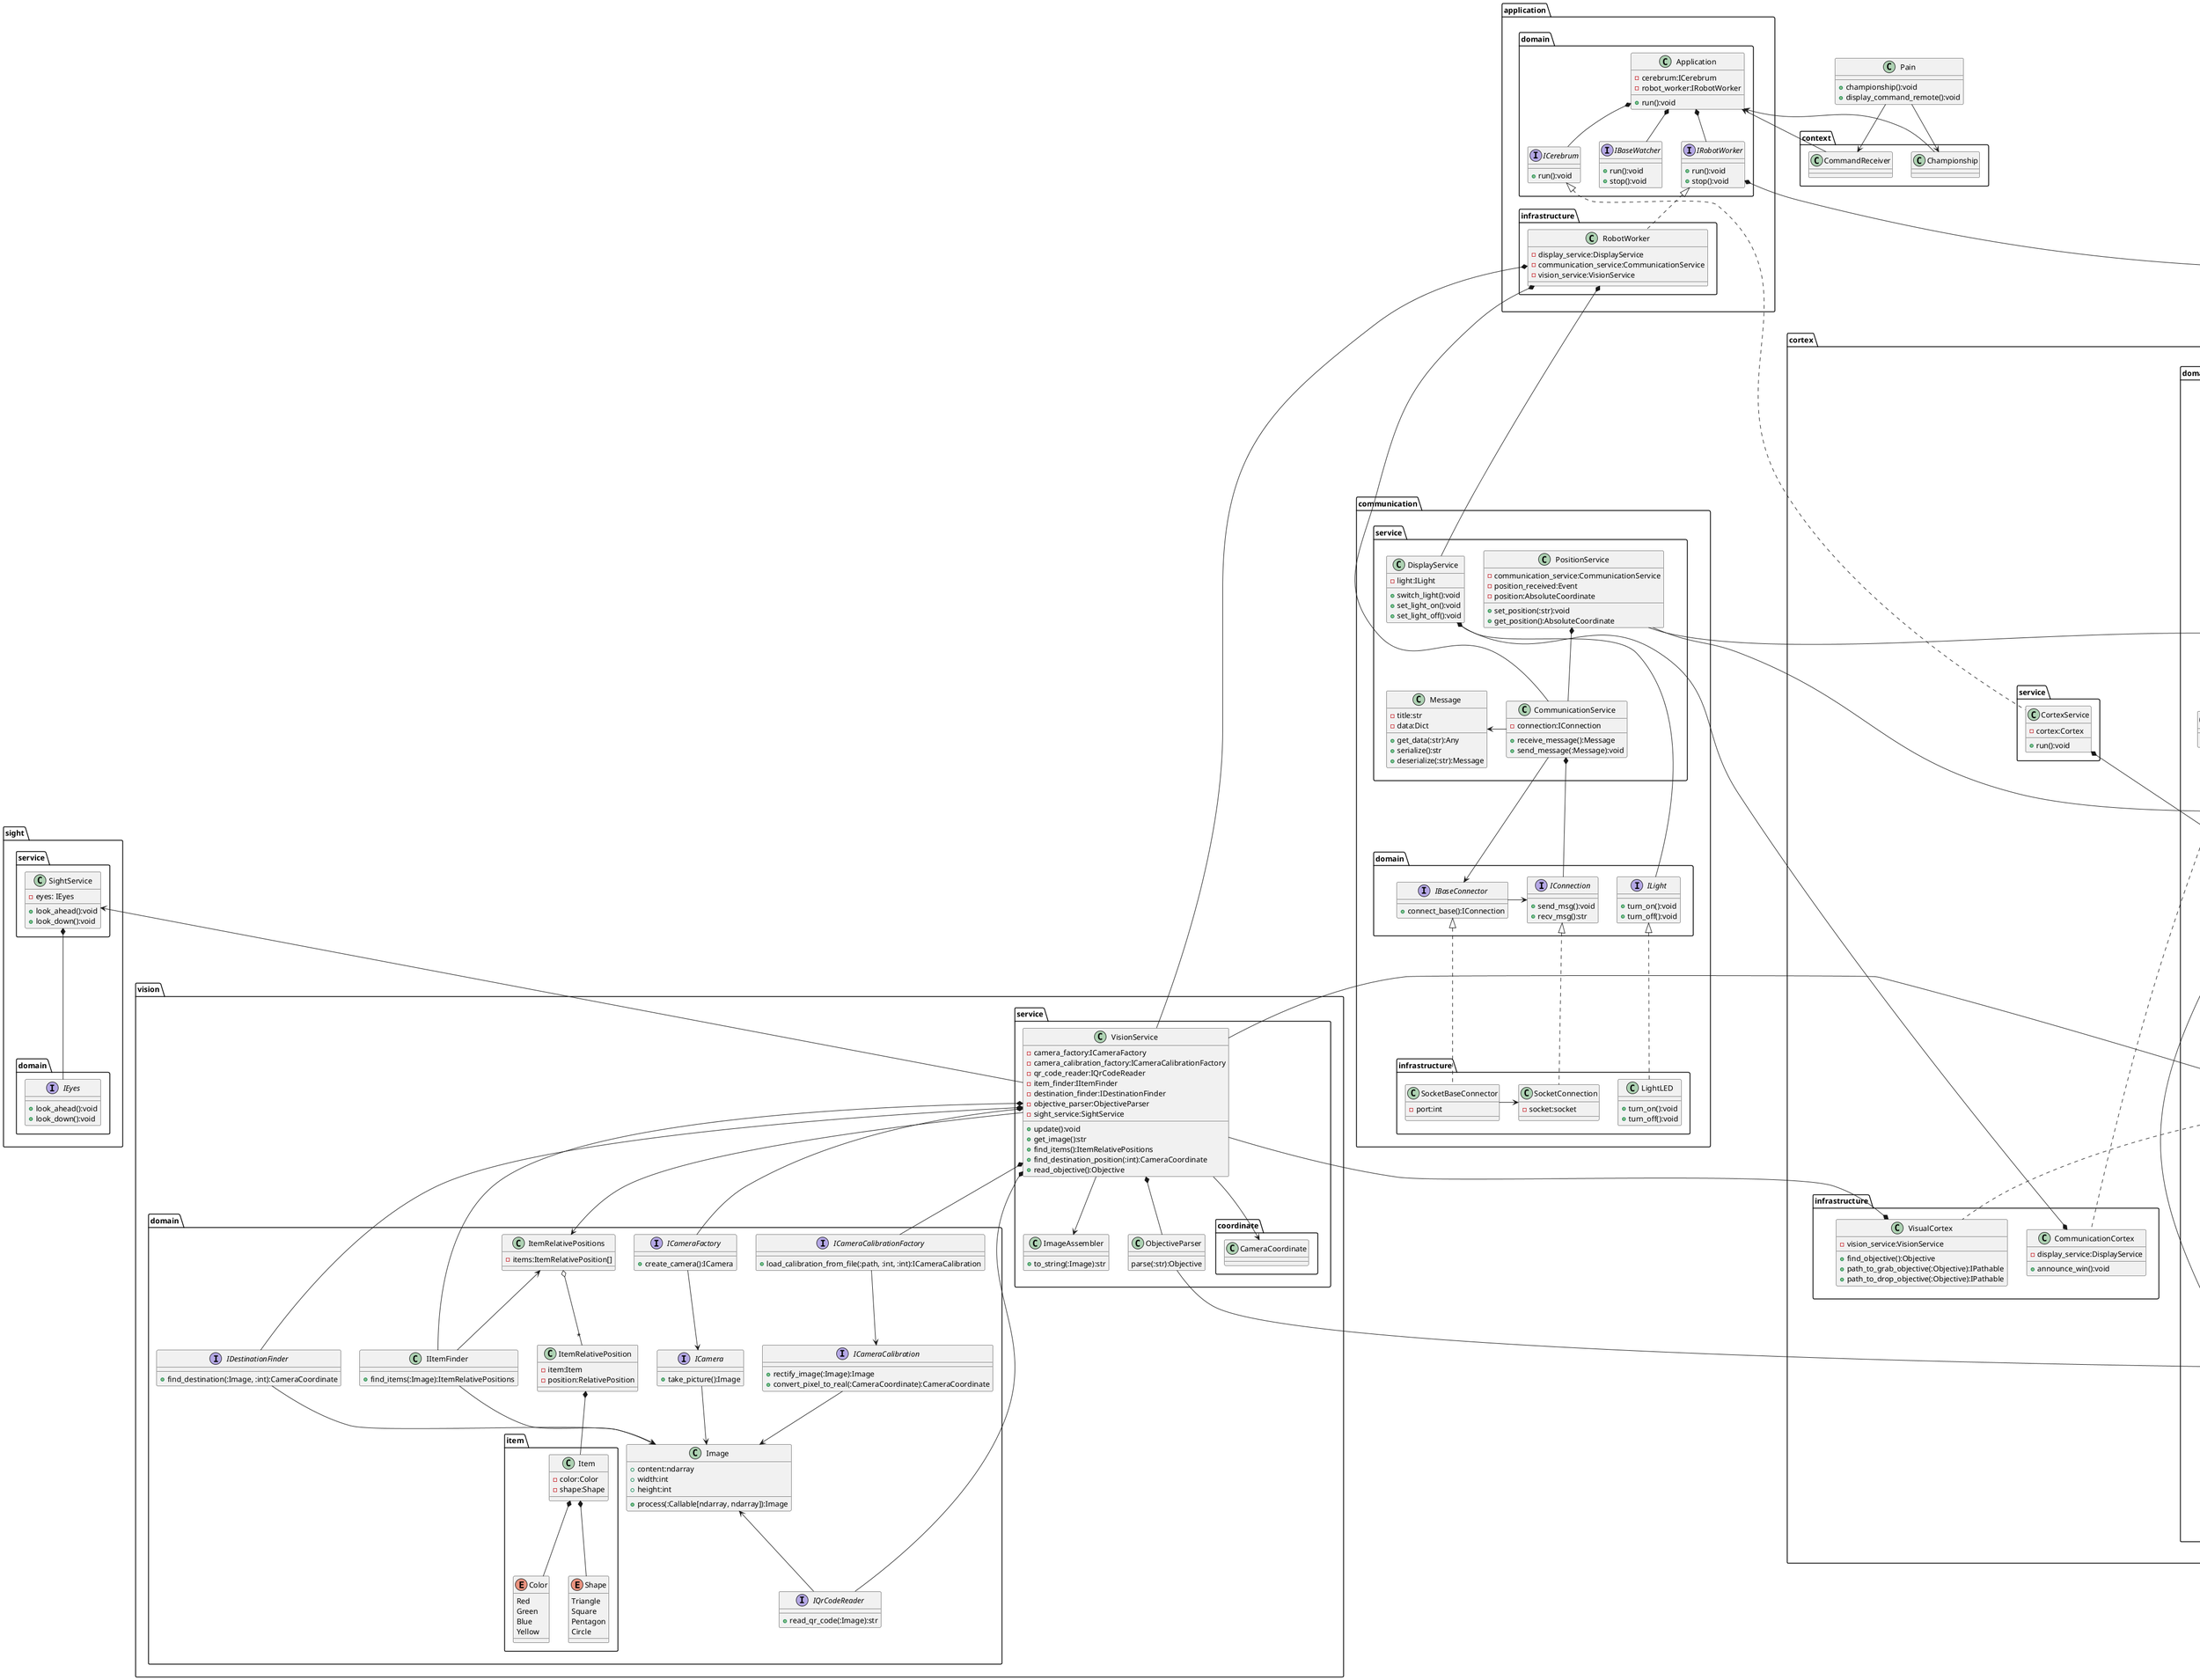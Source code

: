@startuml

namespace cortex {
    namespace domain {
        namespace objective {
            enum Color {
                NoColor
                Red
                Green
                Blue
                Yellow
            }

            enum Shape {
                NoShape
                Triangle
                Square
                Pentagon
                Circle
            }

            class Objective {
                +destination:int
                +color:Color
                +shape:Shape
            }
            Objective *-- Color
            Objective *-- Shape

            class Item {
                +color:Color
                +shape:Shape
                +position:CameraCoordinate
            }
            Item *-- Color
            Item *-- Shape
            Item *-- coordinate.CameraCoordinate
        }

        namespace path {
            class AbsoluteMovement {
                +start:AbsoluteCoordinate
                +stop:AbsoluteCoordinate
                +direction:Orientation
                +serialize():str
            }
            AbsoluteMovement *-- coordinate.AbsoluteCoordinate

            class AbsolutePath {
                +movements:AbsoluteMovement
                +serialize():str
            }
            AbsolutePath o-- AbsoluteMovement

            class CameraMovement {
                +start:CameraCoordinate
                +stop:CameraCoordinate
            }
            CameraMovement *-- coordinate.CameraCoordinate

            class CameraPath {
                +movements:List[CameraMovement]
            }
            CameraPath o-- CameraMovement
        }

        class Cortex {
            -communication_cortex:ICommunicationCortex
            -visual_cortex:IVisualCortex
            -direction_cortex:DirectionCortex
            -nap_cortex:INapCortex
            -dexterity_cortex:DexterityCortex
            -objective:Objective
            +run():void
            +charge_subroutine():void
            +go_home_subroutine():void
            +read_qr_subroutine():void
            +grab_subroutine():void
            +drop_subroutine():void
        }
        Cortex --> cortex.domain.objective.Objective

        class DexterityCortex {
            -mobility_service:MobilityService
            -dexterity_service:DexterityService
            -direction_cortex:DirectionCortex
            -visual_cortex:IVisualCortex
            +grab(:Objective):void
            +drop(:Objective):void
        }
        DexterityCortex --* Cortex
        DexterityCortex --> cortex.domain.objective.Objective

        class DirectionCortex {
            -pathable_catalog:PathableCatalog
            -position_service:PositionService
            -mobility_service:MobilityService
            -pathable_communicator:IPathableCommunicator
            +reach_charge():void
            +reach_home():void
            +reach_qr_code():void
            +reach_source():void
            +reach_goal():void
            +update_directions(:bool):void
        }
        DirectionCortex --* Cortex
        DirectionCortex --* DexterityCortex

        interface IAbsolutePathable{
            +path_from(:AbsoluteCoordinate):AbsolutePath
        }
        IAbsolutePathable --> cortex.domain.path.AbsolutePath

        interface ICommunicationCortex {
            +announce_win():void
        }
        ICommunicationCortex --* Cortex

        interface INapCortex {
            +recharge():void
        }
        INapCortex --* Cortex

        interface IPathableCommunicator {
            +request_charge_station_pathable():void
            +request_qr_code_pathable():void
            +request_source_pathable():void
            +request_goal_pathable():void
            +request_home_pathable():void
            +send_full_path(:AbsolutePath):void
        }
        IPathableCommunicator --* DirectionCortex
        IPathableCommunicator --> cortex.domain.path.AbsolutePath

        interface IPathableFactory {
            +create_from(:Table):IAbsolutePathable
        }
        IPathableFactory --> IAbsolutePathable
        IPathableFactory --> Table

        class ItemChooser {
            -objective:Objective
            +choose_from(:List[Item]):Item
        }
        ItemChooser *-- cortex.domain.objective.Objective
        ItemChooser --> cortex.domain.objective.Item

        interface IVisualCortex {
            -vision_service: VisionService
            +find_objective():Objective
            +find_items():List[Item]
            +find_drop_position(:Objective):CameraCoordinate
        }
        Cortex *-- IVisualCortex
        IVisualCortex --* DexterityCortex
        IVisualCortex --> cortex.domain.objective.Objective
        IVisualCortex --> coordinate.CameraCoordinate
        IVisualCortex --> cortex.domain.objective.Item

        class PathableCatalog{
            -pathable_communicator:IPathableCommunicator
            +charge_station:IAbsolutePathable
            +qr_code:IAbsolutePathable
            +source:IAbsolutePathable
            +goal:IAbsolutePathable
            +home:IAbsolutePathable
            +populate(:bool):void
        }
        PathableCatalog --* DirectionCortex
        PathableCatalog *-- IPathableCommunicator
        PathableCatalog --> IAbsolutePathable

        class Table {
            -height:int
            -width:int
            -data:List[int]
            -orientation:Orientation
        }
    }
    namespace infrastructure {
        class CommunicationCortex {
            -display_service:DisplayService
            +announce_win():void
        }
        cortex.domain.ICommunicationCortex <|.. CommunicationCortex

        class VisualCortex {
            -vision_service:VisionService
            +find_objective():Objective
            +path_to_grab_objective(:Objective):IPathable
            +path_to_drop_objective(:Objective):IPathable
        }
        cortex.domain.IVisualCortex <|.. VisualCortex
    }
    namespace service {
        class CortexService{
            -cortex:Cortex
            +run():void
        }
        CortexService *-- cortex.domain.Cortex
    }
    cortex.domain -[hidden]-----> cortex.infrastructure
}

namespace mobility {
    namespace domain {
        class Angle {
            -radians:float
            -degrees:float
            +from_degrees(:float):Angle
            +zero():Angle
        }

        class Distance {
            -centimeters:float
            +zero():Distance
        }

        interface IDrivable {
            +translate(:Angle, :Distance):void
            +rotate(:Angle):void
            +brake():void
        }
        IDrivable --> Angle
        IDrivable --> Distance

        namespace operation {
            abstract Operation {
                +execute(:IDrivable):void
            }
            Operation --> mobility.domain.IDrivable

            class RotateOperation {
                -angle:Angle
                +execute(:IDrivable):void
            }
            RotateOperation *-- mobility.domain.Angle

            class TranslateOperation {
                -angle:Angle
                -distance:Distance
                +execute(:IDrivable):void
            }
            TranslateOperation *-- mobility.domain.Angle
            TranslateOperation *-- mobility.domain.Distance
            Operation <|-- RotateOperation
            Operation <|-- TranslateOperation
        }
    }
    namespace service {
        interface IOperationCalculator{
            +calculate(:AbsoluteMovement):List[Operation]
            +calculate(:CameraMovement):List[Operation]
            +calculate(:Union[AbsoluteMovement, CameraMovement]):List[Operation]
        }

        class MobilityService {
            -drivable:IDrivable
            -operation_calculator:IOperationCalculator
            -driving:Lock
            +drive(Union[AbsolutePath, CameraPath]):void
            +operate(List[Operation]):void
            +brake():void
        }
        MobilityService *-- mobility.domain.IDrivable
        MobilityService *-- IOperationCalculator
        MobilityService --> cortex.domain.path.AbsolutePath
        MobilityService --> cortex.domain.path.CameraPath
        MobilityService --> mobility.domain.operation.Operation
        MobilityService --* cortex.domain.DexterityCortex
        MobilityService --* cortex.domain.DirectionCortex
    }
    namespace infrastructure {
        class DrivableGPIO {
            +move(:Movement, :Deviation):void
            +rotate(:Angle, :Deviation):void
        }
        mobility.domain.IDrivable <|.. DrivableGPIO
    }
    mobility.domain -[hidden]----> mobility.infrastructure
}

namespace vision {
    namespace domain {
        namespace item {
            enum Color {
                Red
                Green
                Blue
                Yellow
            }

            enum Shape {
                Triangle
                Square
                Pentagon
                Circle
            }

            class Item {
                -color:Color
                -shape:Shape
            }
            Item *-- Color
            Item *-- Shape
        }

        interface ICamera {
            +take_picture():Image
        }

        interface ICameraCalibration {
            +rectify_image(:Image):Image
            +convert_pixel_to_real(:CameraCoordinate):CameraCoordinate
        }

        interface ICameraCalibrationFactory {
            +load_calibration_from_file(:path, :int, :int):ICameraCalibration
        }
        ICameraCalibrationFactory --> ICameraCalibration

        interface ICameraFactory {
            +create_camera():ICamera
        }
        ICameraFactory --> ICamera

        interface IDestinationFinder {
            +find_destination(:Image, :int):CameraCoordinate
        }

        class IItemFinder {
            +find_items(:Image):ItemRelativePositions
        }

        class Image {
            +content:ndarray
            +width:int
            +height:int
            +process(:Callable[ndarray, ndarray]):Image
        }
        ICamera --> Image
        ICameraCalibration --> Image
        IDestinationFinder --> Image
        IItemFinder --> Image

        interface IQrCodeReader {
            +read_qr_code(:Image):str
        }
        Image <-- IQrCodeReader

        class ItemRelativePosition {
            -item:Item
            -position:RelativePosition
        }
        ItemRelativePosition *-- vision.domain.item.Item

        class ItemRelativePositions {
            -items:ItemRelativePosition[]
        }
        ItemRelativePositions o-- "*" ItemRelativePosition
        ItemRelativePositions <-- IItemFinder
    }
    namespace service {
        class ImageAssembler {
            +to_string(:Image):str
        }

        class ObjectiveParser {
            parse(:str):Objective
        }
        ObjectiveParser --> cortex.domain.objective.Objective

        class VisionService {
            -camera_factory:ICameraFactory
            -camera_calibration_factory:ICameraCalibrationFactory
            -qr_code_reader:IQrCodeReader
            -item_finder:IItemFinder
            -destination_finder:IDestinationFinder
            -objective_parser:ObjectiveParser
            -sight_service:SightService
            +update():void
            +get_image():str
            +find_items():ItemRelativePositions
            +find_destination_position(:int):CameraCoordinate
            +read_objective():Objective
        }
        cortex.infrastructure.VisualCortex *-- VisionService
        VisionService *-- vision.domain.ICameraFactory
        VisionService *-- vision.domain.ICameraCalibrationFactory
        VisionService *-- vision.domain.IQrCodeReader
        VisionService *-- vision.domain.IItemFinder
        VisionService *-- vision.domain.IDestinationFinder
        VisionService *-- ObjectiveParser
        VisionService --> vision.domain.ItemRelativePositions
        VisionService --> coordinate.CameraCoordinate
        VisionService --> ImageAssembler
        VisionService --* cortex.domain.IVisualCortex
    }
}

namespace dexterity {
    namespace domain {
        interface IPrehensor {
            +grab():void
            +let_go():void
            +discharge:void
        }

        interface IChargeable {
            +get_charge:float
        }
    }

    namespace service {
        class DexterityService {
            -prehensor:IPrehensor
            +grab():void
            +let_go():void
            +discharge:void
        }
        DexterityService *-- dexterity.domain.IPrehensor
        DexterityService --* cortex.domain.DexterityCortex
    }
}

namespace communication {
    namespace domain {
        interface ILight {
            +turn_on():void
            +turn_off():void
        }

        interface IConnection {
            +send_msg():void
            +recv_msg():str
        }

        interface IBaseConnector {
            +connect_base():IConnection
        }
        IBaseConnector -> IConnection
    }
    namespace service {
        class DisplayService {
            -light:ILight
            +switch_light():void
            +set_light_on():void
            +set_light_off():void
        }
        cortex.infrastructure.CommunicationCortex *-- DisplayService
        DisplayService *-- communication.domain.ILight

        class PositionService {
            -communication_service:CommunicationService
            -position_received:Event
            -position:AbsoluteCoordinate
            +set_position(:str):void
            +get_position():AbsoluteCoordinate
        }
        PositionService --* cortex.domain.DirectionCortex

        class Message {
            -title:str
            -data:Dict
            +get_data(:str):Any
            +serialize():str
            +deserialize(:str):Message
        }

        class CommunicationService {
            -connection:IConnection
            +receive_message():Message
            +send_message(:Message):void
        }
        Message <- CommunicationService
        CommunicationService *-- communication.domain.IConnection
        CommunicationService --> communication.domain.IBaseConnector
        PositionService *-- CommunicationService
    }
    namespace infrastructure {
        class LightLED {
            +turn_on():void
            +turn_off():void
        }
        communication.domain.ILight <|.. LightLED

        class SocketConnection {
            -socket:socket
        }
        communication.domain.IConnection <|.. SocketConnection

        class SocketBaseConnector {
            -port:int
        }
        communication.domain.IBaseConnector <|.. SocketBaseConnector
        SocketBaseConnector -> SocketConnection
    }
    communication.service -[hidden]--> communication.domain
}

namespace sight {
    namespace domain {
        interface IEyes {
            +look_ahead():void
            +look_down():void
        }
    }

    namespace service {
        class SightService {
            -eyes: IEyes
            +look_ahead():void
            +look_down():void
        }
        SightService *-- sight.domain.IEyes
        SightService <-- vision.service.VisionService
    }
}

namespace application {
    namespace domain {
        interface ICerebrum {
            +run():void
        }
        ICerebrum <|.. cortex.service.CortexService

        interface IBaseWatcher {
            +run():void
            +stop():void
        }

        interface IRobotWorker {
            +run():void
            +stop():void
        }

        IRobotWorker *-- dexterity.domain.IChargeable

        class Application {
            -cerebrum:ICerebrum
            -robot_worker:IRobotWorker
            +run():void
        }
        Application *-- IBaseWatcher
        Application *-- ICerebrum
        Application *-- IRobotWorker
    }
    namespace infrastructure {
        class RobotWorker {
            -display_service:DisplayService
            -communication_service:CommunicationService
            -vision_service:VisionService
        }
        application.domain.IRobotWorker <|.. RobotWorker
        RobotWorker *-- vision.service.VisionService
        RobotWorker *-- communication.service.CommunicationService
        RobotWorker *-- communication.service.DisplayService
    }
}
application -[hidden]---> cortex

namespace context {
    class Championship
    application.domain.Application <-- Championship

    class CommandReceiver
    application.domain.Application <-- CommandReceiver
}

namespace coordinate{
    class AbsoluteCoordinate{
        +x_pos:float
        +y_pos:float
        +orientation:Orientation
        +serialize():str
        +deserialize(:str):AbsoluteCoordinate
        +zero():AbsoluteCoordinate
    }
    cortex.domain.IAbsolutePathable --> AbsoluteCoordinate
    communication.service.PositionService --> AbsoluteCoordinate

    class Orientation{
        +radians:float
        +degrees:float
    }
    cortex.domain.Table *-- Orientation
    Orientation --* AbsoluteCoordinate
    Orientation --* cortex.domain.path.AbsoluteMovement

    class CameraCoordinate{
        +x_pos
        +y_pos
    }

    class RobotCoordinate{
        +x:float
        +y:float
        +length:float
        +orientation_change:Orientation
        +direction:Orientation
    }
    Orientation --* RobotCoordinate
}

class Pain {
    +championship():void
    +display_command_remote():void
}
Pain --> context.Championship
Pain --> context.CommandReceiver



@enduml